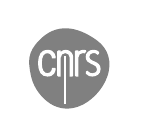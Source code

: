 \begin{tikzpicture}[scale=0.015]
    \path[fill=gray]  (145.959,559.436) .. controls (136.814,560.0) and (128.565,556.427) .. (121.442,548.813) .. controls (112.167,538.9) and (112.343,531.958) .. (114.874,519.525) .. controls (116.532,511.378) and (121.369,503.512) .. (128.143,497.944) .. controls (136.018,491.472) and (145.271,489.806) .. (154.9,493.129) .. controls (165.512,496.792) and (175.662,507.279) .. (179.586,518.63) .. controls (183.859,531.003) and (180.576,542.219) .. (170.574,549.4) .. controls (161.964,555.583) and (153.684,558.959) .. (145.959,559.436);
    \fill[white] (135.111,525.974) -- (132.777,525.974) -- (132.774,525.908) .. controls (132.756,525.455) and (132.487,521.486) .. (128.935,521.486) .. controls (125.76,521.486) and (124.149,524.33) .. (124.146,529.941) .. controls (124.149,535.552) and (125.76,538.397) .. (128.935,538.397) .. controls (132.547,538.397) and (132.767,534.155) .. (132.774,533.975) -- (132.777,533.909) -- (135.111,533.909) .. controls (135.326,533.909) and (135.535,533.998) .. (135.685,534.152) .. controls (135.829,534.299) and (135.903,534.491) .. (135.893,534.69) .. controls (135.845,535.791) and (135.28,541.282) .. (128.902,541.282) .. controls (123.747,541.282) and (121.023,537.365) .. (121.023,529.953) .. controls (121.023,522.527) and (123.747,518.601) .. (128.902,518.601) .. controls (135.04,518.601) and (135.804,523.616) .. (135.892,525.153) .. controls (135.908,525.366) and (135.834,525.569) .. (135.686,525.726) .. controls (135.537,525.884) and (135.327,525.974) .. (135.111,525.974);
    \fill[white] (168.966,531.29) -- (168.967,531.289) -- (166.957,532.166) .. controls (165.024,533.015) and (164.339,533.841) .. (164.339,535.323) .. controls (164.339,537.256) and (165.753,538.556) .. (167.858,538.556) .. controls (169.102,538.556) and (170.122,538.301) .. (171.368,537.031) -- (171.437,536.962) -- (172.509,537.943) .. controls (173.13,538.519) and (172.95,539.039) .. (172.691,539.372) .. controls (171.645,540.607) and (169.966,541.284) .. (167.96,541.284) .. controls (164.092,541.284) and (161.285,538.761) .. (161.285,535.285) .. controls (161.285,531.866) and (163.439,530.437) .. (165.766,529.403) -- (167.816,528.487) .. controls (169.878,527.563) and (170.859,526.775) .. (170.859,524.792) .. controls (170.859,522.088) and (168.415,521.367) .. (166.972,521.367) .. controls (165.729,521.367) and (164.346,521.633) .. (162.647,523.558) -- (162.581,523.634) -- (161.464,522.652) .. controls (160.889,522.147) and (160.884,521.713) .. (161.444,520.993) .. controls (162.982,519.016) and (165.237,518.601) .. (166.859,518.601) .. controls (170.364,518.601) and (173.913,520.754) .. (173.913,524.869) .. controls (173.913,528.43) and (171.936,530.012) .. (168.966,531.29);
    \fill[white] (150.751,534.793) .. controls (150.751,538.294) and (147.914,541.261) .. (144.411,541.261) .. controls (142.763,541.261) and (141.263,540.633) .. (140.136,539.603) -- (140.136,540.806) -- (138.027,540.806) .. controls (137.391,540.806) and (137.149,540.391) .. (137.149,539.915) -- (137.149,519.482) .. controls (137.149,518.907) and (137.499,518.6) .. (138.017,518.6) -- (140.127,518.6) .. controls (140.127,518.6) and (140.127,534.668) .. (140.127,534.669) .. controls (140.127,536.78) and (141.838,538.491) .. (143.949,538.491) .. controls (146.06,538.491) and (147.772,536.78) .. (147.772,534.669) .. controls (147.772,534.668) and (147.772,518.597) .. (147.772,518.597) -- (149.868,518.597) .. controls (150.45,518.597) and (150.751,518.919) .. (150.751,519.476) .. controls (150.751,519.476) and (150.751,534.773) .. (150.751,534.793);
    \fill[white] (161.646,539.734) .. controls (161.757,539.87) and (161.825,540.042) .. (161.825,540.23) .. controls (161.825,540.582) and (161.595,540.877) .. (161.28,540.985) .. controls (160.67,541.189) and (160.02,541.301) .. (159.344,541.301) .. controls (157.696,541.301) and (156.196,540.673) .. (155.069,539.643) -- (155.069,540.846) -- (152.959,540.846) .. controls (152.324,540.846) and (152.081,540.431) .. (152.081,539.955) -- (152.081,519.522) .. controls (152.081,518.947) and (152.433,518.639) .. (152.95,518.639) -- (155.06,518.639) .. controls (155.06,518.639) and (155.06,534.708) .. (155.06,534.708) .. controls (155.06,536.82) and (156.772,538.531) .. (158.883,538.531) .. controls (159.436,538.531) and (159.96,538.411) .. (160.435,538.2) -- (161.654,539.729);
    \fill[white] (143.218,535.828) rectangle (144.944,495.667);
\end{tikzpicture}
